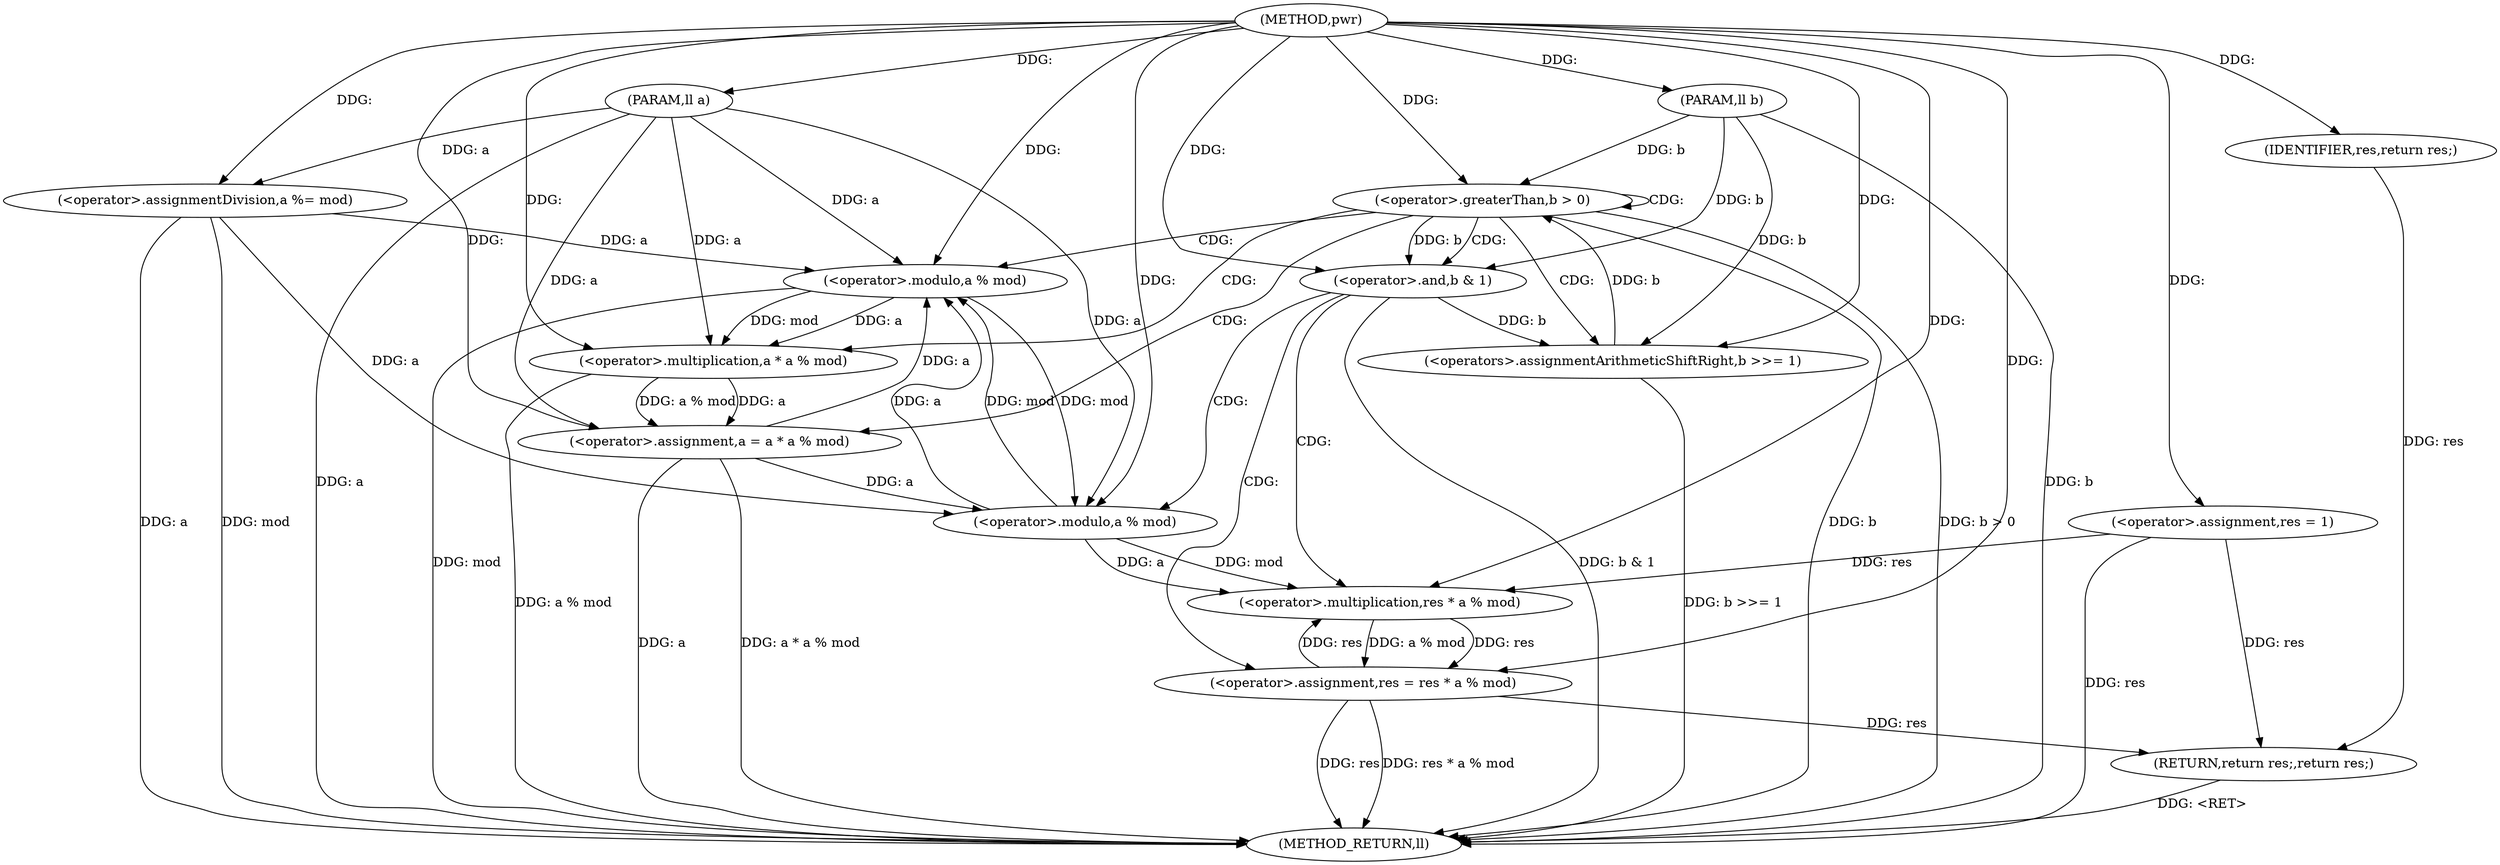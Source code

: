digraph "pwr" {  
"1000224" [label = "(METHOD,pwr)" ]
"1000263" [label = "(METHOD_RETURN,ll)" ]
"1000225" [label = "(PARAM,ll a)" ]
"1000226" [label = "(PARAM,ll b)" ]
"1000228" [label = "(<operator>.assignmentDivision,a %= mod)" ]
"1000232" [label = "(<operator>.assignment,res = 1)" ]
"1000261" [label = "(RETURN,return res;,return res;)" ]
"1000236" [label = "(<operator>.greaterThan,b > 0)" ]
"1000262" [label = "(IDENTIFIER,res,return res;)" ]
"1000251" [label = "(<operator>.assignment,a = a * a % mod)" ]
"1000258" [label = "(<operators>.assignmentArithmeticShiftRight,b >>= 1)" ]
"1000241" [label = "(<operator>.and,b & 1)" ]
"1000244" [label = "(<operator>.assignment,res = res * a % mod)" ]
"1000253" [label = "(<operator>.multiplication,a * a % mod)" ]
"1000246" [label = "(<operator>.multiplication,res * a % mod)" ]
"1000255" [label = "(<operator>.modulo,a % mod)" ]
"1000248" [label = "(<operator>.modulo,a % mod)" ]
  "1000261" -> "1000263"  [ label = "DDG: <RET>"] 
  "1000225" -> "1000263"  [ label = "DDG: a"] 
  "1000226" -> "1000263"  [ label = "DDG: b"] 
  "1000228" -> "1000263"  [ label = "DDG: a"] 
  "1000228" -> "1000263"  [ label = "DDG: mod"] 
  "1000232" -> "1000263"  [ label = "DDG: res"] 
  "1000236" -> "1000263"  [ label = "DDG: b"] 
  "1000236" -> "1000263"  [ label = "DDG: b > 0"] 
  "1000241" -> "1000263"  [ label = "DDG: b & 1"] 
  "1000244" -> "1000263"  [ label = "DDG: res"] 
  "1000244" -> "1000263"  [ label = "DDG: res * a % mod"] 
  "1000251" -> "1000263"  [ label = "DDG: a"] 
  "1000255" -> "1000263"  [ label = "DDG: mod"] 
  "1000253" -> "1000263"  [ label = "DDG: a % mod"] 
  "1000251" -> "1000263"  [ label = "DDG: a * a % mod"] 
  "1000258" -> "1000263"  [ label = "DDG: b >>= 1"] 
  "1000224" -> "1000225"  [ label = "DDG: "] 
  "1000224" -> "1000226"  [ label = "DDG: "] 
  "1000224" -> "1000228"  [ label = "DDG: "] 
  "1000224" -> "1000232"  [ label = "DDG: "] 
  "1000262" -> "1000261"  [ label = "DDG: res"] 
  "1000232" -> "1000261"  [ label = "DDG: res"] 
  "1000244" -> "1000261"  [ label = "DDG: res"] 
  "1000225" -> "1000228"  [ label = "DDG: a"] 
  "1000224" -> "1000262"  [ label = "DDG: "] 
  "1000258" -> "1000236"  [ label = "DDG: b"] 
  "1000226" -> "1000236"  [ label = "DDG: b"] 
  "1000224" -> "1000236"  [ label = "DDG: "] 
  "1000253" -> "1000251"  [ label = "DDG: a % mod"] 
  "1000253" -> "1000251"  [ label = "DDG: a"] 
  "1000246" -> "1000244"  [ label = "DDG: res"] 
  "1000246" -> "1000244"  [ label = "DDG: a % mod"] 
  "1000225" -> "1000251"  [ label = "DDG: a"] 
  "1000224" -> "1000251"  [ label = "DDG: "] 
  "1000241" -> "1000258"  [ label = "DDG: b"] 
  "1000226" -> "1000258"  [ label = "DDG: b"] 
  "1000224" -> "1000258"  [ label = "DDG: "] 
  "1000236" -> "1000241"  [ label = "DDG: b"] 
  "1000226" -> "1000241"  [ label = "DDG: b"] 
  "1000224" -> "1000241"  [ label = "DDG: "] 
  "1000224" -> "1000244"  [ label = "DDG: "] 
  "1000255" -> "1000253"  [ label = "DDG: a"] 
  "1000225" -> "1000253"  [ label = "DDG: a"] 
  "1000224" -> "1000253"  [ label = "DDG: "] 
  "1000255" -> "1000253"  [ label = "DDG: mod"] 
  "1000232" -> "1000246"  [ label = "DDG: res"] 
  "1000244" -> "1000246"  [ label = "DDG: res"] 
  "1000224" -> "1000246"  [ label = "DDG: "] 
  "1000248" -> "1000246"  [ label = "DDG: mod"] 
  "1000248" -> "1000246"  [ label = "DDG: a"] 
  "1000228" -> "1000255"  [ label = "DDG: a"] 
  "1000248" -> "1000255"  [ label = "DDG: a"] 
  "1000251" -> "1000255"  [ label = "DDG: a"] 
  "1000225" -> "1000255"  [ label = "DDG: a"] 
  "1000224" -> "1000255"  [ label = "DDG: "] 
  "1000248" -> "1000255"  [ label = "DDG: mod"] 
  "1000228" -> "1000248"  [ label = "DDG: a"] 
  "1000251" -> "1000248"  [ label = "DDG: a"] 
  "1000225" -> "1000248"  [ label = "DDG: a"] 
  "1000224" -> "1000248"  [ label = "DDG: "] 
  "1000255" -> "1000248"  [ label = "DDG: mod"] 
  "1000236" -> "1000236"  [ label = "CDG: "] 
  "1000236" -> "1000241"  [ label = "CDG: "] 
  "1000236" -> "1000258"  [ label = "CDG: "] 
  "1000236" -> "1000255"  [ label = "CDG: "] 
  "1000236" -> "1000253"  [ label = "CDG: "] 
  "1000236" -> "1000251"  [ label = "CDG: "] 
  "1000241" -> "1000248"  [ label = "CDG: "] 
  "1000241" -> "1000244"  [ label = "CDG: "] 
  "1000241" -> "1000246"  [ label = "CDG: "] 
}
